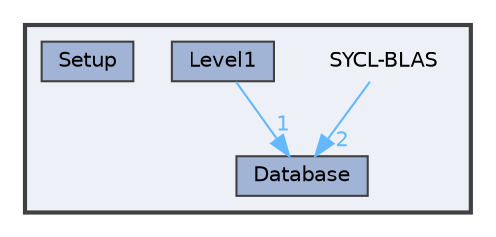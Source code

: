 digraph "SYCL-BLAS"
{
 // LATEX_PDF_SIZE
  bgcolor="transparent";
  edge [fontname=Helvetica,fontsize=10,labelfontname=Helvetica,labelfontsize=10];
  node [fontname=Helvetica,fontsize=10,shape=box,height=0.2,width=0.4];
  compound=true
  subgraph clusterdir_2e9f169625e7208e21be673b418e5949 {
    graph [ bgcolor="#edf0f7", pencolor="grey25", label="", fontname=Helvetica,fontsize=10 style="filled,bold", URL="dir_2e9f169625e7208e21be673b418e5949.html",tooltip=""]
    dir_2e9f169625e7208e21be673b418e5949 [shape=plaintext, label="SYCL-BLAS"];
  dir_8070875571067a96e036d351d93dad98 [label="Database", fillcolor="#a2b4d6", color="grey25", style="filled", URL="dir_8070875571067a96e036d351d93dad98.html",tooltip=""];
  dir_5bb06d80528fc1e7fcde346bcbb3018c [label="Level1", fillcolor="#a2b4d6", color="grey25", style="filled", URL="dir_5bb06d80528fc1e7fcde346bcbb3018c.html",tooltip=""];
  dir_2cf803bbad5736ac46e5b9bef0403cf0 [label="Setup", fillcolor="#a2b4d6", color="grey25", style="filled", URL="dir_2cf803bbad5736ac46e5b9bef0403cf0.html",tooltip=""];
  }
  dir_2e9f169625e7208e21be673b418e5949->dir_8070875571067a96e036d351d93dad98 [headlabel="2", labeldistance=1.5 headhref="dir_000006_000002.html" href="dir_000006_000002.html" color="steelblue1" fontcolor="steelblue1"];
  dir_5bb06d80528fc1e7fcde346bcbb3018c->dir_8070875571067a96e036d351d93dad98 [headlabel="1", labeldistance=1.5 headhref="dir_000004_000002.html" href="dir_000004_000002.html" color="steelblue1" fontcolor="steelblue1"];
}

